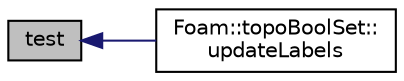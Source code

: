 digraph "test"
{
  bgcolor="transparent";
  edge [fontname="Helvetica",fontsize="10",labelfontname="Helvetica",labelfontsize="10"];
  node [fontname="Helvetica",fontsize="10",shape=record];
  rankdir="LR";
  Node1 [label="test",height=0.2,width=0.4,color="black", fillcolor="grey75", style="filled" fontcolor="black"];
  Node1 -> Node2 [dir="back",color="midnightblue",fontsize="10",style="solid",fontname="Helvetica"];
  Node2 [label="Foam::topoBoolSet::\lupdateLabels",height=0.2,width=0.4,color="black",URL="$classFoam_1_1topoBoolSet.html#adbf4ae7942d705a43b68463ca9897307",tooltip="Update map from map. "];
}
